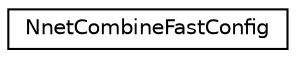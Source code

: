 digraph "Graphical Class Hierarchy"
{
  edge [fontname="Helvetica",fontsize="10",labelfontname="Helvetica",labelfontsize="10"];
  node [fontname="Helvetica",fontsize="10",shape=record];
  rankdir="LR";
  Node0 [label="NnetCombineFastConfig",height=0.2,width=0.4,color="black", fillcolor="white", style="filled",URL="$structkaldi_1_1nnet2_1_1NnetCombineFastConfig.html",tooltip="Configuration class that controls neural net combination, where we combine a number of neural nets..."];
}
